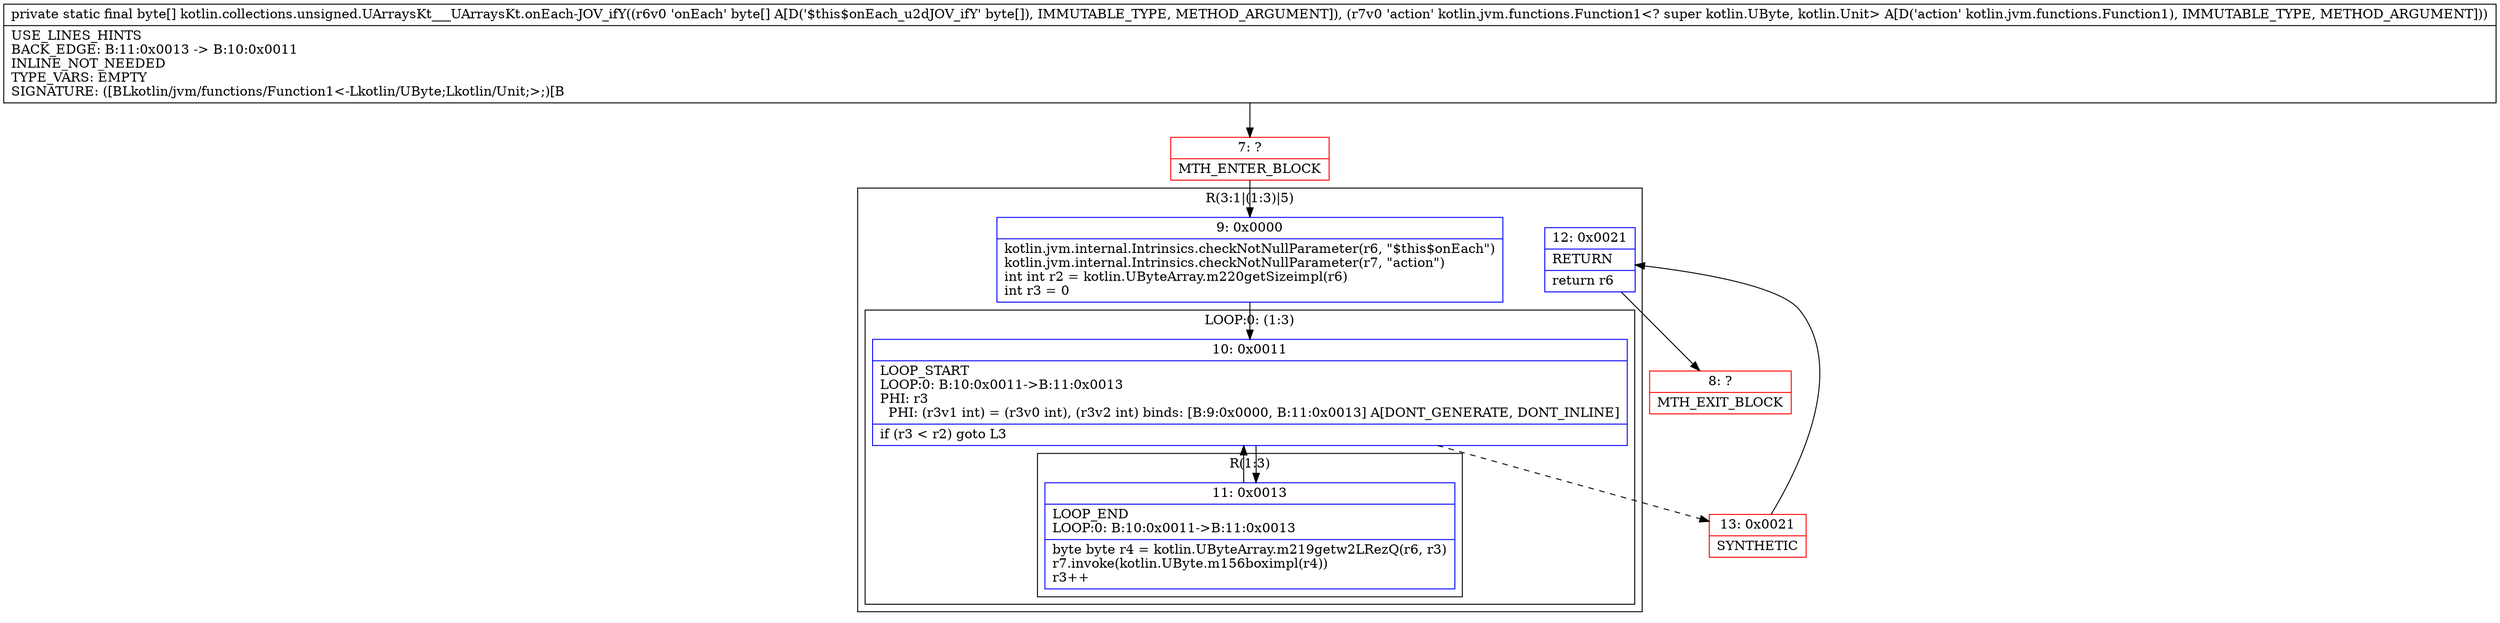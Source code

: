 digraph "CFG forkotlin.collections.unsigned.UArraysKt___UArraysKt.onEach\-JOV_ifY([BLkotlin\/jvm\/functions\/Function1;)[B" {
subgraph cluster_Region_1344518897 {
label = "R(3:1|(1:3)|5)";
node [shape=record,color=blue];
Node_9 [shape=record,label="{9\:\ 0x0000|kotlin.jvm.internal.Intrinsics.checkNotNullParameter(r6, \"$this$onEach\")\lkotlin.jvm.internal.Intrinsics.checkNotNullParameter(r7, \"action\")\lint int r2 = kotlin.UByteArray.m220getSizeimpl(r6)\lint r3 = 0\l}"];
subgraph cluster_LoopRegion_644868487 {
label = "LOOP:0: (1:3)";
node [shape=record,color=blue];
Node_10 [shape=record,label="{10\:\ 0x0011|LOOP_START\lLOOP:0: B:10:0x0011\-\>B:11:0x0013\lPHI: r3 \l  PHI: (r3v1 int) = (r3v0 int), (r3v2 int) binds: [B:9:0x0000, B:11:0x0013] A[DONT_GENERATE, DONT_INLINE]\l|if (r3 \< r2) goto L3\l}"];
subgraph cluster_Region_1916756935 {
label = "R(1:3)";
node [shape=record,color=blue];
Node_11 [shape=record,label="{11\:\ 0x0013|LOOP_END\lLOOP:0: B:10:0x0011\-\>B:11:0x0013\l|byte byte r4 = kotlin.UByteArray.m219getw2LRezQ(r6, r3)\lr7.invoke(kotlin.UByte.m156boximpl(r4))\lr3++\l}"];
}
}
Node_12 [shape=record,label="{12\:\ 0x0021|RETURN\l|return r6\l}"];
}
Node_7 [shape=record,color=red,label="{7\:\ ?|MTH_ENTER_BLOCK\l}"];
Node_13 [shape=record,color=red,label="{13\:\ 0x0021|SYNTHETIC\l}"];
Node_8 [shape=record,color=red,label="{8\:\ ?|MTH_EXIT_BLOCK\l}"];
MethodNode[shape=record,label="{private static final byte[] kotlin.collections.unsigned.UArraysKt___UArraysKt.onEach\-JOV_ifY((r6v0 'onEach' byte[] A[D('$this$onEach_u2dJOV_ifY' byte[]), IMMUTABLE_TYPE, METHOD_ARGUMENT]), (r7v0 'action' kotlin.jvm.functions.Function1\<? super kotlin.UByte, kotlin.Unit\> A[D('action' kotlin.jvm.functions.Function1), IMMUTABLE_TYPE, METHOD_ARGUMENT]))  | USE_LINES_HINTS\lBACK_EDGE: B:11:0x0013 \-\> B:10:0x0011\lINLINE_NOT_NEEDED\lTYPE_VARS: EMPTY\lSIGNATURE: ([BLkotlin\/jvm\/functions\/Function1\<\-Lkotlin\/UByte;Lkotlin\/Unit;\>;)[B\l}"];
MethodNode -> Node_7;Node_9 -> Node_10;
Node_10 -> Node_11;
Node_10 -> Node_13[style=dashed];
Node_11 -> Node_10;
Node_12 -> Node_8;
Node_7 -> Node_9;
Node_13 -> Node_12;
}

